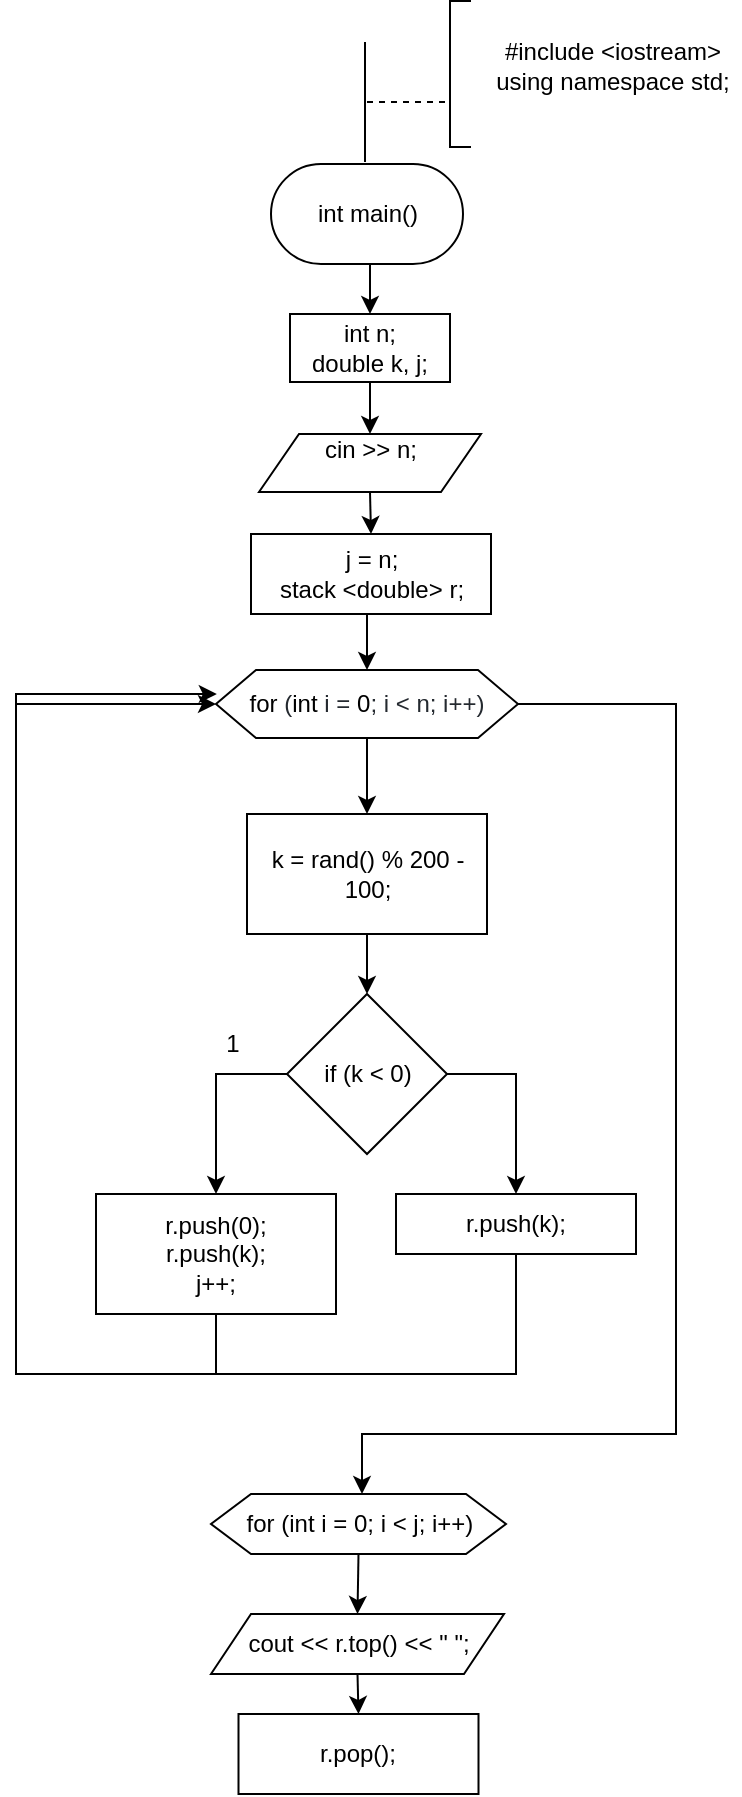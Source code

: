 <mxfile version="17.5.0" type="device"><diagram id="3KhwfjXn7_dkHKZz-UqA" name="Page-1"><mxGraphModel dx="1136" dy="1127" grid="0" gridSize="10" guides="1" tooltips="1" connect="1" arrows="1" fold="1" page="1" pageScale="1" pageWidth="827" pageHeight="1169" math="0" shadow="0"><root><mxCell id="0"/><mxCell id="1" parent="0"/><mxCell id="L5IDaQfLgK9Z5ACfseM7-1" value="" style="endArrow=none;html=1;rounded=0;entryX=0.5;entryY=0;entryDx=0;entryDy=0;" edge="1" parent="1"><mxGeometry width="50" height="50" relative="1" as="geometry"><mxPoint x="1194.5" y="84.0" as="sourcePoint"/><mxPoint x="1194.5" y="144.0" as="targetPoint"/></mxGeometry></mxCell><mxCell id="L5IDaQfLgK9Z5ACfseM7-2" value="" style="endArrow=none;dashed=1;html=1;rounded=0;" edge="1" parent="1"><mxGeometry width="50" height="50" relative="1" as="geometry"><mxPoint x="1234.5" y="114.0" as="sourcePoint"/><mxPoint x="1194.5" y="114.0" as="targetPoint"/></mxGeometry></mxCell><mxCell id="L5IDaQfLgK9Z5ACfseM7-3" value="" style="shape=partialRectangle;whiteSpace=wrap;html=1;bottom=1;right=1;left=1;top=0;fillColor=none;routingCenterX=-0.5;rotation=90;" vertex="1" parent="1"><mxGeometry x="1205.5" y="95" width="73" height="10" as="geometry"/></mxCell><mxCell id="L5IDaQfLgK9Z5ACfseM7-4" value="&lt;div&gt;#include &amp;lt;iostream&amp;gt;&lt;/div&gt;&lt;div&gt;&lt;span&gt;using namespace std;&lt;/span&gt;&lt;br&gt;&lt;/div&gt;" style="text;html=1;align=center;verticalAlign=middle;resizable=0;points=[];autosize=1;strokeColor=none;fillColor=none;" vertex="1" parent="1"><mxGeometry x="1254.81" y="80" width="127" height="32" as="geometry"/></mxCell><mxCell id="L5IDaQfLgK9Z5ACfseM7-5" style="edgeStyle=orthogonalEdgeStyle;rounded=0;orthogonalLoop=1;jettySize=auto;html=1;exitX=0.5;exitY=1;exitDx=0;exitDy=0;entryX=0.5;entryY=0;entryDx=0;entryDy=0;" edge="1" parent="1" source="L5IDaQfLgK9Z5ACfseM7-6" target="L5IDaQfLgK9Z5ACfseM7-8"><mxGeometry relative="1" as="geometry"><mxPoint x="1195.5" y="226" as="targetPoint"/></mxGeometry></mxCell><mxCell id="L5IDaQfLgK9Z5ACfseM7-6" value="int main()" style="rounded=1;whiteSpace=wrap;html=1;arcSize=50;" vertex="1" parent="1"><mxGeometry x="1147.5" y="145" width="96" height="50" as="geometry"/></mxCell><mxCell id="L5IDaQfLgK9Z5ACfseM7-7" style="edgeStyle=orthogonalEdgeStyle;rounded=0;orthogonalLoop=1;jettySize=auto;html=1;exitX=0.5;exitY=1;exitDx=0;exitDy=0;entryX=0.5;entryY=0;entryDx=0;entryDy=0;" edge="1" parent="1" source="L5IDaQfLgK9Z5ACfseM7-8" target="L5IDaQfLgK9Z5ACfseM7-10"><mxGeometry relative="1" as="geometry"/></mxCell><mxCell id="L5IDaQfLgK9Z5ACfseM7-8" value="&lt;div&gt;int n;&lt;/div&gt;&lt;div&gt;&lt;span&gt;&#9;&lt;/span&gt;double k, j;&lt;/div&gt;" style="rounded=0;whiteSpace=wrap;html=1;" vertex="1" parent="1"><mxGeometry x="1157" y="220" width="80" height="34" as="geometry"/></mxCell><mxCell id="L5IDaQfLgK9Z5ACfseM7-20" style="edgeStyle=orthogonalEdgeStyle;rounded=0;orthogonalLoop=1;jettySize=auto;html=1;exitX=0.5;exitY=1;exitDx=0;exitDy=0;entryX=0.5;entryY=0;entryDx=0;entryDy=0;" edge="1" parent="1" source="L5IDaQfLgK9Z5ACfseM7-10" target="L5IDaQfLgK9Z5ACfseM7-19"><mxGeometry relative="1" as="geometry"/></mxCell><mxCell id="L5IDaQfLgK9Z5ACfseM7-10" value="&lt;div&gt;cin &amp;gt;&amp;gt; n;&lt;/div&gt;&lt;div&gt;&lt;br&gt;&lt;/div&gt;" style="shape=parallelogram;perimeter=parallelogramPerimeter;whiteSpace=wrap;html=1;fixedSize=1;" vertex="1" parent="1"><mxGeometry x="1141.5" y="280" width="111" height="29" as="geometry"/></mxCell><mxCell id="L5IDaQfLgK9Z5ACfseM7-31" style="edgeStyle=orthogonalEdgeStyle;rounded=0;orthogonalLoop=1;jettySize=auto;html=1;exitX=0.5;exitY=1;exitDx=0;exitDy=0;entryX=0.5;entryY=0;entryDx=0;entryDy=0;" edge="1" parent="1" source="L5IDaQfLgK9Z5ACfseM7-13" target="L5IDaQfLgK9Z5ACfseM7-22"><mxGeometry relative="1" as="geometry"/></mxCell><mxCell id="L5IDaQfLgK9Z5ACfseM7-35" style="edgeStyle=orthogonalEdgeStyle;rounded=0;orthogonalLoop=1;jettySize=auto;html=1;exitX=1;exitY=0.5;exitDx=0;exitDy=0;" edge="1" parent="1" source="L5IDaQfLgK9Z5ACfseM7-13" target="L5IDaQfLgK9Z5ACfseM7-34"><mxGeometry relative="1" as="geometry"><Array as="points"><mxPoint x="1350" y="415"/><mxPoint x="1350" y="780"/><mxPoint x="1193" y="780"/></Array></mxGeometry></mxCell><mxCell id="L5IDaQfLgK9Z5ACfseM7-13" value="&lt;span class=&quot;pl-k&quot; style=&quot;box-sizing: border-box ; font-family: , , &amp;#34;sf mono&amp;#34; , &amp;#34;menlo&amp;#34; , &amp;#34;consolas&amp;#34; , &amp;#34;liberation mono&amp;#34; , monospace&quot;&gt;for&lt;/span&gt;&lt;span style=&quot;color: rgb(36 , 41 , 47) ; font-family: , , &amp;#34;sf mono&amp;#34; , &amp;#34;menlo&amp;#34; , &amp;#34;consolas&amp;#34; , &amp;#34;liberation mono&amp;#34; , monospace&quot;&gt; (&lt;/span&gt;&lt;span class=&quot;pl-k&quot; style=&quot;box-sizing: border-box ; font-family: , , &amp;#34;sf mono&amp;#34; , &amp;#34;menlo&amp;#34; , &amp;#34;consolas&amp;#34; , &amp;#34;liberation mono&amp;#34; , monospace&quot;&gt;int&lt;/span&gt;&lt;span style=&quot;color: rgb(36 , 41 , 47) ; font-family: , , &amp;#34;sf mono&amp;#34; , &amp;#34;menlo&amp;#34; , &amp;#34;consolas&amp;#34; , &amp;#34;liberation mono&amp;#34; , monospace&quot;&gt; i = &lt;/span&gt;&lt;span class=&quot;pl-c1&quot; style=&quot;box-sizing: border-box ; font-family: , , &amp;#34;sf mono&amp;#34; , &amp;#34;menlo&amp;#34; , &amp;#34;consolas&amp;#34; , &amp;#34;liberation mono&amp;#34; , monospace&quot;&gt;0&lt;/span&gt;&lt;span style=&quot;color: rgb(36 , 41 , 47) ; font-family: , , &amp;#34;sf mono&amp;#34; , &amp;#34;menlo&amp;#34; , &amp;#34;consolas&amp;#34; , &amp;#34;liberation mono&amp;#34; , monospace&quot;&gt;; i &amp;lt; n; i++)&lt;/span&gt;" style="shape=hexagon;perimeter=hexagonPerimeter2;whiteSpace=wrap;html=1;fixedSize=1;" vertex="1" parent="1"><mxGeometry x="1120" y="398" width="151" height="34" as="geometry"/></mxCell><mxCell id="L5IDaQfLgK9Z5ACfseM7-21" style="edgeStyle=orthogonalEdgeStyle;rounded=0;orthogonalLoop=1;jettySize=auto;html=1;exitX=0.5;exitY=1;exitDx=0;exitDy=0;entryX=0.5;entryY=0;entryDx=0;entryDy=0;" edge="1" parent="1" source="L5IDaQfLgK9Z5ACfseM7-19" target="L5IDaQfLgK9Z5ACfseM7-13"><mxGeometry relative="1" as="geometry"/></mxCell><mxCell id="L5IDaQfLgK9Z5ACfseM7-19" value="&lt;div&gt;j = n;&lt;br&gt;&lt;/div&gt;&lt;div&gt;stack &amp;lt;double&amp;gt; r;&lt;/div&gt;" style="rounded=0;whiteSpace=wrap;html=1;" vertex="1" parent="1"><mxGeometry x="1137.5" y="330" width="120" height="40" as="geometry"/></mxCell><mxCell id="L5IDaQfLgK9Z5ACfseM7-30" style="edgeStyle=orthogonalEdgeStyle;rounded=0;orthogonalLoop=1;jettySize=auto;html=1;exitX=0.5;exitY=1;exitDx=0;exitDy=0;entryX=0.5;entryY=0;entryDx=0;entryDy=0;" edge="1" parent="1" source="L5IDaQfLgK9Z5ACfseM7-22" target="L5IDaQfLgK9Z5ACfseM7-23"><mxGeometry relative="1" as="geometry"/></mxCell><mxCell id="L5IDaQfLgK9Z5ACfseM7-22" value="k = rand() % 200 - 100;" style="rounded=0;whiteSpace=wrap;html=1;" vertex="1" parent="1"><mxGeometry x="1135.5" y="470" width="120" height="60" as="geometry"/></mxCell><mxCell id="L5IDaQfLgK9Z5ACfseM7-27" style="edgeStyle=orthogonalEdgeStyle;rounded=0;orthogonalLoop=1;jettySize=auto;html=1;exitX=1;exitY=0.5;exitDx=0;exitDy=0;entryX=0.5;entryY=0;entryDx=0;entryDy=0;" edge="1" parent="1" source="L5IDaQfLgK9Z5ACfseM7-23" target="L5IDaQfLgK9Z5ACfseM7-25"><mxGeometry relative="1" as="geometry"/></mxCell><mxCell id="L5IDaQfLgK9Z5ACfseM7-28" style="edgeStyle=orthogonalEdgeStyle;rounded=0;orthogonalLoop=1;jettySize=auto;html=1;exitX=0;exitY=0.5;exitDx=0;exitDy=0;entryX=0.5;entryY=0;entryDx=0;entryDy=0;" edge="1" parent="1" source="L5IDaQfLgK9Z5ACfseM7-23" target="L5IDaQfLgK9Z5ACfseM7-26"><mxGeometry relative="1" as="geometry"/></mxCell><mxCell id="L5IDaQfLgK9Z5ACfseM7-23" value="if (k &amp;lt; 0)" style="rhombus;whiteSpace=wrap;html=1;" vertex="1" parent="1"><mxGeometry x="1155.5" y="560" width="80" height="80" as="geometry"/></mxCell><mxCell id="L5IDaQfLgK9Z5ACfseM7-32" style="edgeStyle=orthogonalEdgeStyle;rounded=0;orthogonalLoop=1;jettySize=auto;html=1;exitX=0.5;exitY=1;exitDx=0;exitDy=0;entryX=0;entryY=0.5;entryDx=0;entryDy=0;" edge="1" parent="1" source="L5IDaQfLgK9Z5ACfseM7-25" target="L5IDaQfLgK9Z5ACfseM7-13"><mxGeometry relative="1" as="geometry"><Array as="points"><mxPoint x="1270" y="750"/><mxPoint x="1020" y="750"/><mxPoint x="1020" y="415"/></Array></mxGeometry></mxCell><mxCell id="L5IDaQfLgK9Z5ACfseM7-25" value="r.push(k);" style="rounded=0;whiteSpace=wrap;html=1;" vertex="1" parent="1"><mxGeometry x="1210" y="660" width="120" height="30" as="geometry"/></mxCell><mxCell id="L5IDaQfLgK9Z5ACfseM7-33" style="edgeStyle=orthogonalEdgeStyle;rounded=0;orthogonalLoop=1;jettySize=auto;html=1;exitX=0.5;exitY=1;exitDx=0;exitDy=0;" edge="1" parent="1" source="L5IDaQfLgK9Z5ACfseM7-26"><mxGeometry relative="1" as="geometry"><mxPoint x="1120.412" y="410" as="targetPoint"/><Array as="points"><mxPoint x="1120" y="750"/><mxPoint x="1020" y="750"/><mxPoint x="1020" y="410"/></Array></mxGeometry></mxCell><mxCell id="L5IDaQfLgK9Z5ACfseM7-26" value="&lt;div&gt;r.push(0);&lt;/div&gt;&lt;div&gt;&lt;span&gt;&#9;&#9;&#9;&lt;/span&gt;r.push(k);&lt;/div&gt;&lt;div&gt;&lt;span&gt;&#9;&#9;&#9;&lt;/span&gt;j++;&lt;/div&gt;" style="rounded=0;whiteSpace=wrap;html=1;" vertex="1" parent="1"><mxGeometry x="1060" y="660" width="120" height="60" as="geometry"/></mxCell><mxCell id="L5IDaQfLgK9Z5ACfseM7-29" value="1" style="text;html=1;align=center;verticalAlign=middle;resizable=0;points=[];autosize=1;strokeColor=none;fillColor=none;" vertex="1" parent="1"><mxGeometry x="1117.5" y="575" width="20" height="20" as="geometry"/></mxCell><mxCell id="L5IDaQfLgK9Z5ACfseM7-38" style="edgeStyle=orthogonalEdgeStyle;rounded=0;orthogonalLoop=1;jettySize=auto;html=1;exitX=0.5;exitY=1;exitDx=0;exitDy=0;entryX=0.5;entryY=0;entryDx=0;entryDy=0;" edge="1" parent="1" source="L5IDaQfLgK9Z5ACfseM7-34" target="L5IDaQfLgK9Z5ACfseM7-36"><mxGeometry relative="1" as="geometry"/></mxCell><mxCell id="L5IDaQfLgK9Z5ACfseM7-34" value="for (int i = 0; i &amp;lt; j; i++)" style="shape=hexagon;perimeter=hexagonPerimeter2;whiteSpace=wrap;html=1;fixedSize=1;" vertex="1" parent="1"><mxGeometry x="1117.5" y="810" width="147.5" height="30" as="geometry"/></mxCell><mxCell id="L5IDaQfLgK9Z5ACfseM7-39" style="edgeStyle=orthogonalEdgeStyle;rounded=0;orthogonalLoop=1;jettySize=auto;html=1;exitX=0.5;exitY=1;exitDx=0;exitDy=0;entryX=0.5;entryY=0;entryDx=0;entryDy=0;" edge="1" parent="1" source="L5IDaQfLgK9Z5ACfseM7-36" target="L5IDaQfLgK9Z5ACfseM7-37"><mxGeometry relative="1" as="geometry"/></mxCell><mxCell id="L5IDaQfLgK9Z5ACfseM7-36" value="cout &amp;lt;&amp;lt; r.top() &amp;lt;&amp;lt; &quot; &quot;;" style="shape=parallelogram;perimeter=parallelogramPerimeter;whiteSpace=wrap;html=1;fixedSize=1;" vertex="1" parent="1"><mxGeometry x="1117.5" y="870" width="146.5" height="30" as="geometry"/></mxCell><mxCell id="L5IDaQfLgK9Z5ACfseM7-37" value="r.pop();" style="rounded=0;whiteSpace=wrap;html=1;" vertex="1" parent="1"><mxGeometry x="1131.25" y="920" width="120" height="40" as="geometry"/></mxCell></root></mxGraphModel></diagram></mxfile>